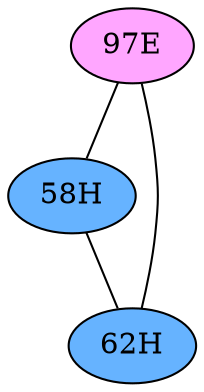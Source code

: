 // The Round Table
graph {
	"97E" [fillcolor="#FFA6FF" style=radial]
	"58H" [fillcolor="#66B3FF" style=radial]
	"97E" -- "58H" [penwidth=1]
	"97E" [fillcolor="#FFA6FF" style=radial]
	"62H" [fillcolor="#66B3FF" style=radial]
	"97E" -- "62H" [penwidth=1]
	"58H" [fillcolor="#66B3FF" style=radial]
	"62H" [fillcolor="#66B3FF" style=radial]
	"58H" -- "62H" [penwidth=1]
}
